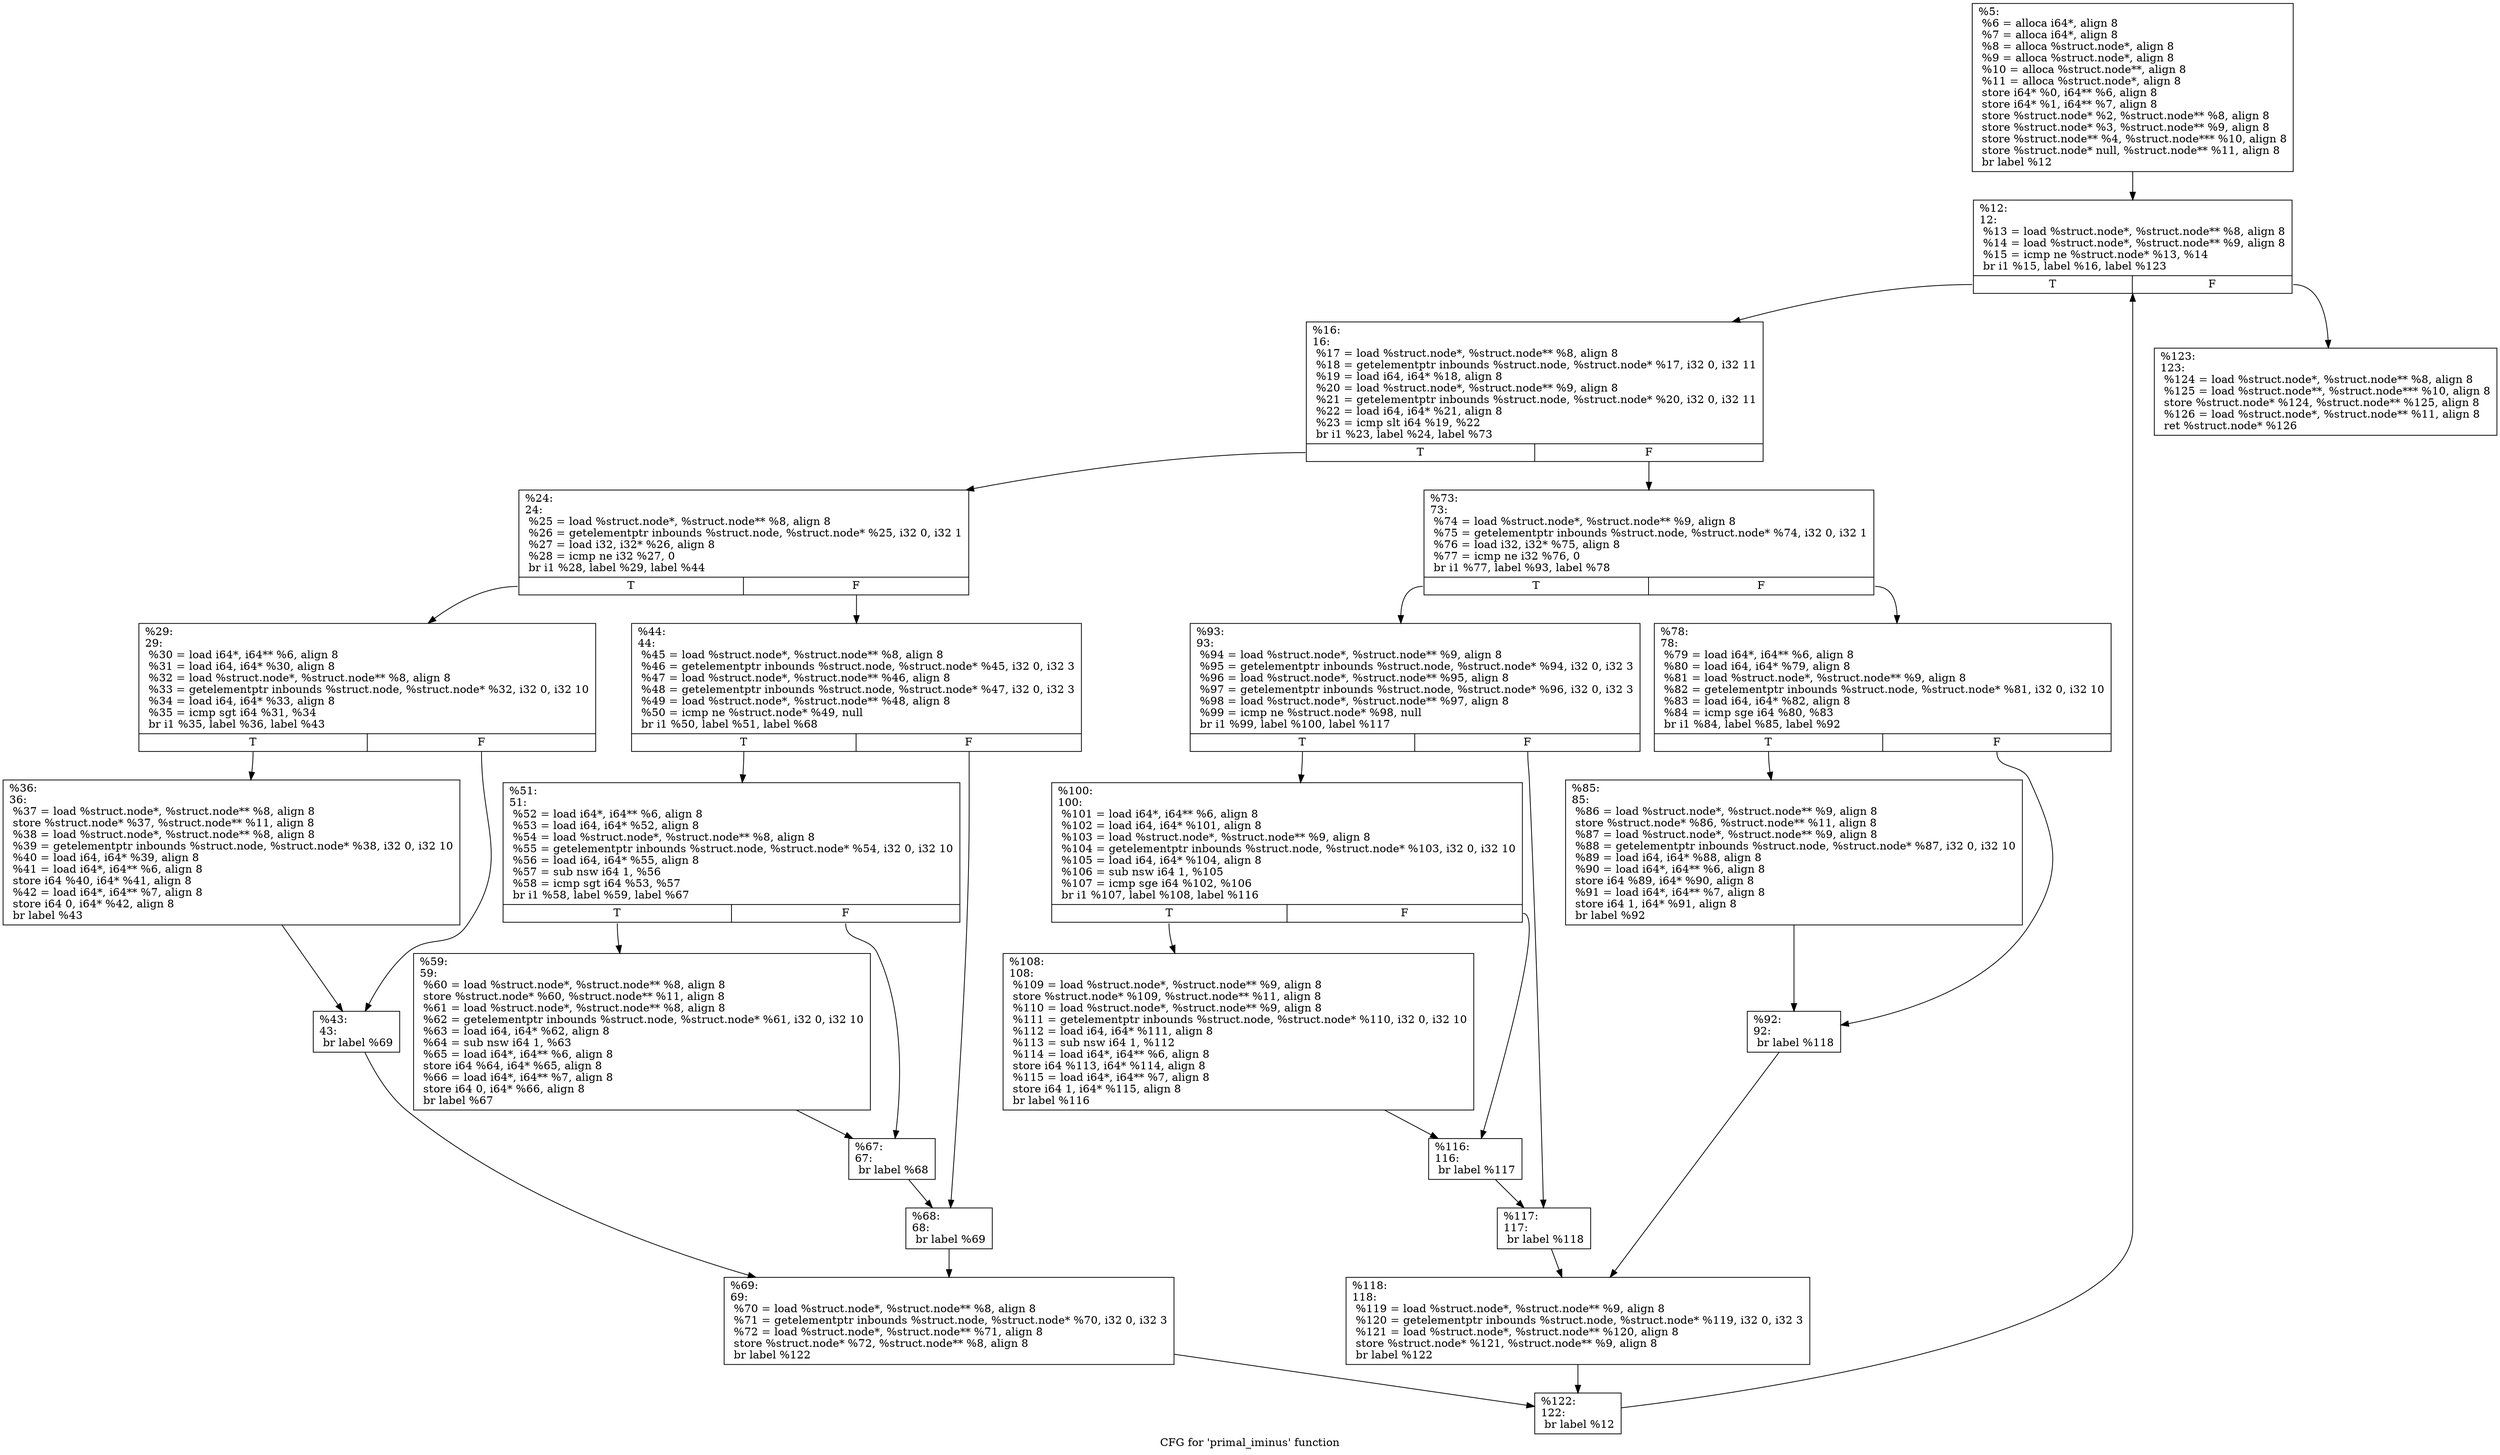digraph "CFG for 'primal_iminus' function" {
	label="CFG for 'primal_iminus' function";

	Node0x279bbf0 [shape=record,label="{%5:\l  %6 = alloca i64*, align 8\l  %7 = alloca i64*, align 8\l  %8 = alloca %struct.node*, align 8\l  %9 = alloca %struct.node*, align 8\l  %10 = alloca %struct.node**, align 8\l  %11 = alloca %struct.node*, align 8\l  store i64* %0, i64** %6, align 8\l  store i64* %1, i64** %7, align 8\l  store %struct.node* %2, %struct.node** %8, align 8\l  store %struct.node* %3, %struct.node** %9, align 8\l  store %struct.node** %4, %struct.node*** %10, align 8\l  store %struct.node* null, %struct.node** %11, align 8\l  br label %12\l}"];
	Node0x279bbf0 -> Node0x279bc40;
	Node0x279bc40 [shape=record,label="{%12:\l12:                                               \l  %13 = load %struct.node*, %struct.node** %8, align 8\l  %14 = load %struct.node*, %struct.node** %9, align 8\l  %15 = icmp ne %struct.node* %13, %14\l  br i1 %15, label %16, label %123\l|{<s0>T|<s1>F}}"];
	Node0x279bc40:s0 -> Node0x279bc90;
	Node0x279bc40:s1 -> Node0x279c370;
	Node0x279bc90 [shape=record,label="{%16:\l16:                                               \l  %17 = load %struct.node*, %struct.node** %8, align 8\l  %18 = getelementptr inbounds %struct.node, %struct.node* %17, i32 0, i32 11\l  %19 = load i64, i64* %18, align 8\l  %20 = load %struct.node*, %struct.node** %9, align 8\l  %21 = getelementptr inbounds %struct.node, %struct.node* %20, i32 0, i32 11\l  %22 = load i64, i64* %21, align 8\l  %23 = icmp slt i64 %19, %22\l  br i1 %23, label %24, label %73\l|{<s0>T|<s1>F}}"];
	Node0x279bc90:s0 -> Node0x279bce0;
	Node0x279bc90:s1 -> Node0x279c000;
	Node0x279bce0 [shape=record,label="{%24:\l24:                                               \l  %25 = load %struct.node*, %struct.node** %8, align 8\l  %26 = getelementptr inbounds %struct.node, %struct.node* %25, i32 0, i32 1\l  %27 = load i32, i32* %26, align 8\l  %28 = icmp ne i32 %27, 0\l  br i1 %28, label %29, label %44\l|{<s0>T|<s1>F}}"];
	Node0x279bce0:s0 -> Node0x279bd30;
	Node0x279bce0:s1 -> Node0x279be20;
	Node0x279bd30 [shape=record,label="{%29:\l29:                                               \l  %30 = load i64*, i64** %6, align 8\l  %31 = load i64, i64* %30, align 8\l  %32 = load %struct.node*, %struct.node** %8, align 8\l  %33 = getelementptr inbounds %struct.node, %struct.node* %32, i32 0, i32 10\l  %34 = load i64, i64* %33, align 8\l  %35 = icmp sgt i64 %31, %34\l  br i1 %35, label %36, label %43\l|{<s0>T|<s1>F}}"];
	Node0x279bd30:s0 -> Node0x279bd80;
	Node0x279bd30:s1 -> Node0x279bdd0;
	Node0x279bd80 [shape=record,label="{%36:\l36:                                               \l  %37 = load %struct.node*, %struct.node** %8, align 8\l  store %struct.node* %37, %struct.node** %11, align 8\l  %38 = load %struct.node*, %struct.node** %8, align 8\l  %39 = getelementptr inbounds %struct.node, %struct.node* %38, i32 0, i32 10\l  %40 = load i64, i64* %39, align 8\l  %41 = load i64*, i64** %6, align 8\l  store i64 %40, i64* %41, align 8\l  %42 = load i64*, i64** %7, align 8\l  store i64 0, i64* %42, align 8\l  br label %43\l}"];
	Node0x279bd80 -> Node0x279bdd0;
	Node0x279bdd0 [shape=record,label="{%43:\l43:                                               \l  br label %69\l}"];
	Node0x279bdd0 -> Node0x279bfb0;
	Node0x279be20 [shape=record,label="{%44:\l44:                                               \l  %45 = load %struct.node*, %struct.node** %8, align 8\l  %46 = getelementptr inbounds %struct.node, %struct.node* %45, i32 0, i32 3\l  %47 = load %struct.node*, %struct.node** %46, align 8\l  %48 = getelementptr inbounds %struct.node, %struct.node* %47, i32 0, i32 3\l  %49 = load %struct.node*, %struct.node** %48, align 8\l  %50 = icmp ne %struct.node* %49, null\l  br i1 %50, label %51, label %68\l|{<s0>T|<s1>F}}"];
	Node0x279be20:s0 -> Node0x279be70;
	Node0x279be20:s1 -> Node0x279bf60;
	Node0x279be70 [shape=record,label="{%51:\l51:                                               \l  %52 = load i64*, i64** %6, align 8\l  %53 = load i64, i64* %52, align 8\l  %54 = load %struct.node*, %struct.node** %8, align 8\l  %55 = getelementptr inbounds %struct.node, %struct.node* %54, i32 0, i32 10\l  %56 = load i64, i64* %55, align 8\l  %57 = sub nsw i64 1, %56\l  %58 = icmp sgt i64 %53, %57\l  br i1 %58, label %59, label %67\l|{<s0>T|<s1>F}}"];
	Node0x279be70:s0 -> Node0x279bec0;
	Node0x279be70:s1 -> Node0x279bf10;
	Node0x279bec0 [shape=record,label="{%59:\l59:                                               \l  %60 = load %struct.node*, %struct.node** %8, align 8\l  store %struct.node* %60, %struct.node** %11, align 8\l  %61 = load %struct.node*, %struct.node** %8, align 8\l  %62 = getelementptr inbounds %struct.node, %struct.node* %61, i32 0, i32 10\l  %63 = load i64, i64* %62, align 8\l  %64 = sub nsw i64 1, %63\l  %65 = load i64*, i64** %6, align 8\l  store i64 %64, i64* %65, align 8\l  %66 = load i64*, i64** %7, align 8\l  store i64 0, i64* %66, align 8\l  br label %67\l}"];
	Node0x279bec0 -> Node0x279bf10;
	Node0x279bf10 [shape=record,label="{%67:\l67:                                               \l  br label %68\l}"];
	Node0x279bf10 -> Node0x279bf60;
	Node0x279bf60 [shape=record,label="{%68:\l68:                                               \l  br label %69\l}"];
	Node0x279bf60 -> Node0x279bfb0;
	Node0x279bfb0 [shape=record,label="{%69:\l69:                                               \l  %70 = load %struct.node*, %struct.node** %8, align 8\l  %71 = getelementptr inbounds %struct.node, %struct.node* %70, i32 0, i32 3\l  %72 = load %struct.node*, %struct.node** %71, align 8\l  store %struct.node* %72, %struct.node** %8, align 8\l  br label %122\l}"];
	Node0x279bfb0 -> Node0x279c320;
	Node0x279c000 [shape=record,label="{%73:\l73:                                               \l  %74 = load %struct.node*, %struct.node** %9, align 8\l  %75 = getelementptr inbounds %struct.node, %struct.node* %74, i32 0, i32 1\l  %76 = load i32, i32* %75, align 8\l  %77 = icmp ne i32 %76, 0\l  br i1 %77, label %93, label %78\l|{<s0>T|<s1>F}}"];
	Node0x279c000:s0 -> Node0x279c140;
	Node0x279c000:s1 -> Node0x279c050;
	Node0x279c050 [shape=record,label="{%78:\l78:                                               \l  %79 = load i64*, i64** %6, align 8\l  %80 = load i64, i64* %79, align 8\l  %81 = load %struct.node*, %struct.node** %9, align 8\l  %82 = getelementptr inbounds %struct.node, %struct.node* %81, i32 0, i32 10\l  %83 = load i64, i64* %82, align 8\l  %84 = icmp sge i64 %80, %83\l  br i1 %84, label %85, label %92\l|{<s0>T|<s1>F}}"];
	Node0x279c050:s0 -> Node0x279c0a0;
	Node0x279c050:s1 -> Node0x279c0f0;
	Node0x279c0a0 [shape=record,label="{%85:\l85:                                               \l  %86 = load %struct.node*, %struct.node** %9, align 8\l  store %struct.node* %86, %struct.node** %11, align 8\l  %87 = load %struct.node*, %struct.node** %9, align 8\l  %88 = getelementptr inbounds %struct.node, %struct.node* %87, i32 0, i32 10\l  %89 = load i64, i64* %88, align 8\l  %90 = load i64*, i64** %6, align 8\l  store i64 %89, i64* %90, align 8\l  %91 = load i64*, i64** %7, align 8\l  store i64 1, i64* %91, align 8\l  br label %92\l}"];
	Node0x279c0a0 -> Node0x279c0f0;
	Node0x279c0f0 [shape=record,label="{%92:\l92:                                               \l  br label %118\l}"];
	Node0x279c0f0 -> Node0x279c2d0;
	Node0x279c140 [shape=record,label="{%93:\l93:                                               \l  %94 = load %struct.node*, %struct.node** %9, align 8\l  %95 = getelementptr inbounds %struct.node, %struct.node* %94, i32 0, i32 3\l  %96 = load %struct.node*, %struct.node** %95, align 8\l  %97 = getelementptr inbounds %struct.node, %struct.node* %96, i32 0, i32 3\l  %98 = load %struct.node*, %struct.node** %97, align 8\l  %99 = icmp ne %struct.node* %98, null\l  br i1 %99, label %100, label %117\l|{<s0>T|<s1>F}}"];
	Node0x279c140:s0 -> Node0x279c190;
	Node0x279c140:s1 -> Node0x279c280;
	Node0x279c190 [shape=record,label="{%100:\l100:                                              \l  %101 = load i64*, i64** %6, align 8\l  %102 = load i64, i64* %101, align 8\l  %103 = load %struct.node*, %struct.node** %9, align 8\l  %104 = getelementptr inbounds %struct.node, %struct.node* %103, i32 0, i32 10\l  %105 = load i64, i64* %104, align 8\l  %106 = sub nsw i64 1, %105\l  %107 = icmp sge i64 %102, %106\l  br i1 %107, label %108, label %116\l|{<s0>T|<s1>F}}"];
	Node0x279c190:s0 -> Node0x279c1e0;
	Node0x279c190:s1 -> Node0x279c230;
	Node0x279c1e0 [shape=record,label="{%108:\l108:                                              \l  %109 = load %struct.node*, %struct.node** %9, align 8\l  store %struct.node* %109, %struct.node** %11, align 8\l  %110 = load %struct.node*, %struct.node** %9, align 8\l  %111 = getelementptr inbounds %struct.node, %struct.node* %110, i32 0, i32 10\l  %112 = load i64, i64* %111, align 8\l  %113 = sub nsw i64 1, %112\l  %114 = load i64*, i64** %6, align 8\l  store i64 %113, i64* %114, align 8\l  %115 = load i64*, i64** %7, align 8\l  store i64 1, i64* %115, align 8\l  br label %116\l}"];
	Node0x279c1e0 -> Node0x279c230;
	Node0x279c230 [shape=record,label="{%116:\l116:                                              \l  br label %117\l}"];
	Node0x279c230 -> Node0x279c280;
	Node0x279c280 [shape=record,label="{%117:\l117:                                              \l  br label %118\l}"];
	Node0x279c280 -> Node0x279c2d0;
	Node0x279c2d0 [shape=record,label="{%118:\l118:                                              \l  %119 = load %struct.node*, %struct.node** %9, align 8\l  %120 = getelementptr inbounds %struct.node, %struct.node* %119, i32 0, i32 3\l  %121 = load %struct.node*, %struct.node** %120, align 8\l  store %struct.node* %121, %struct.node** %9, align 8\l  br label %122\l}"];
	Node0x279c2d0 -> Node0x279c320;
	Node0x279c320 [shape=record,label="{%122:\l122:                                              \l  br label %12\l}"];
	Node0x279c320 -> Node0x279bc40;
	Node0x279c370 [shape=record,label="{%123:\l123:                                              \l  %124 = load %struct.node*, %struct.node** %8, align 8\l  %125 = load %struct.node**, %struct.node*** %10, align 8\l  store %struct.node* %124, %struct.node** %125, align 8\l  %126 = load %struct.node*, %struct.node** %11, align 8\l  ret %struct.node* %126\l}"];
}
